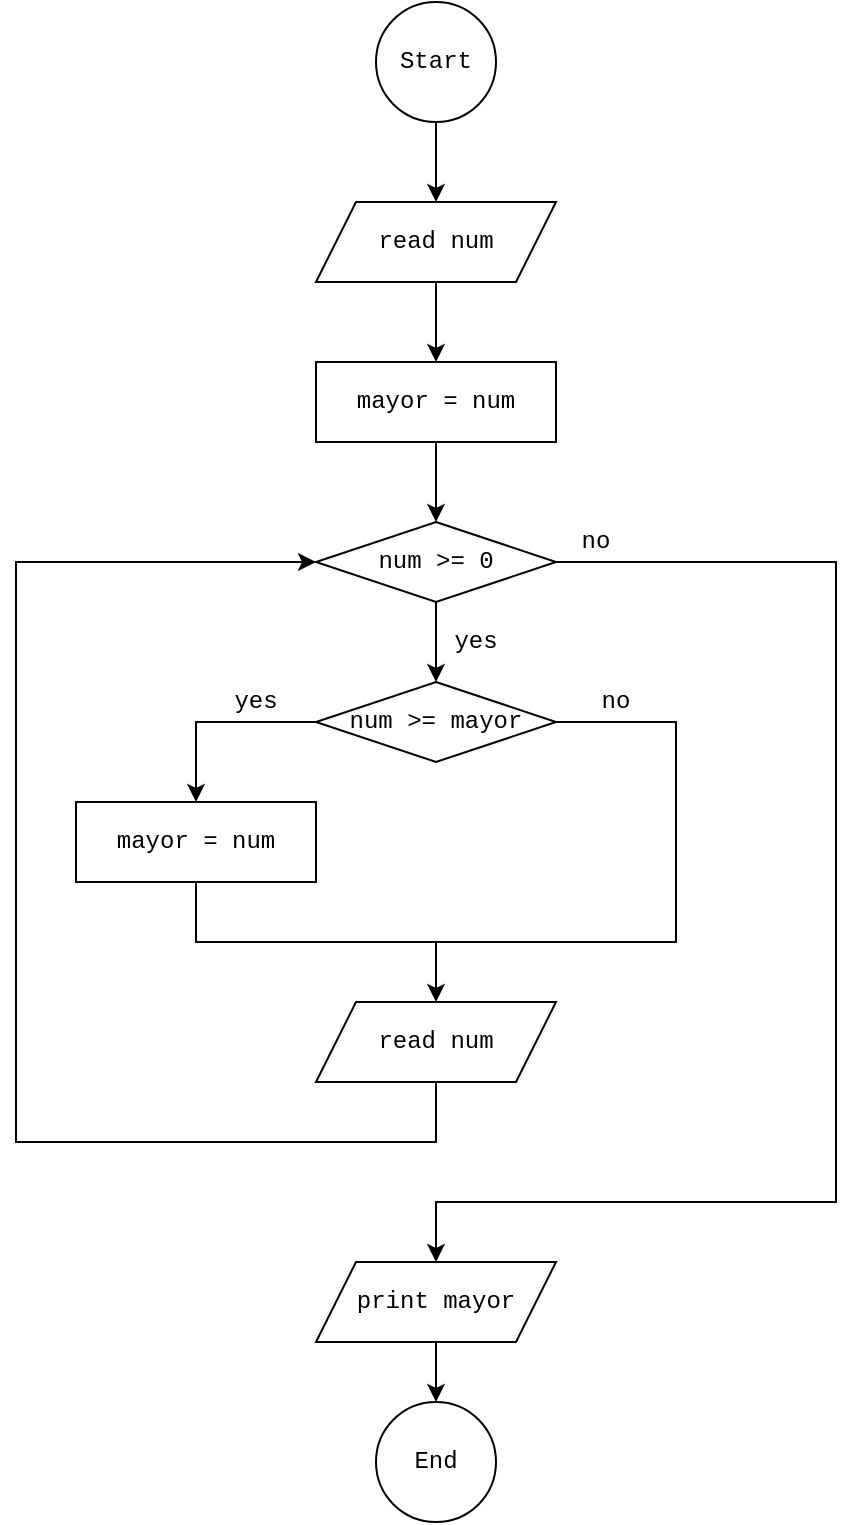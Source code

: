 <mxfile version="17.2.4" type="device"><diagram id="3iBPh0UeM5B4lw9O9ZRp" name="Página-1"><mxGraphModel dx="694" dy="442" grid="1" gridSize="10" guides="1" tooltips="1" connect="1" arrows="1" fold="1" page="1" pageScale="1" pageWidth="827" pageHeight="1169" math="0" shadow="0"><root><mxCell id="0"/><mxCell id="1" parent="0"/><mxCell id="QCJDYo9EbPZSCwsRFX2K-7" style="edgeStyle=orthogonalEdgeStyle;rounded=0;orthogonalLoop=1;jettySize=auto;html=1;exitX=0.5;exitY=1;exitDx=0;exitDy=0;fontFamily=Courier New;" parent="1" source="QCJDYo9EbPZSCwsRFX2K-1" target="QCJDYo9EbPZSCwsRFX2K-4" edge="1"><mxGeometry relative="1" as="geometry"><mxPoint x="400" y="160" as="targetPoint"/></mxGeometry></mxCell><mxCell id="QCJDYo9EbPZSCwsRFX2K-1" value="Start" style="ellipse;whiteSpace=wrap;html=1;aspect=fixed;fontFamily=Courier New;" parent="1" vertex="1"><mxGeometry x="370" y="60" width="60" height="60" as="geometry"/></mxCell><mxCell id="nvZGiXqKE41O6gCBykSV-19" style="edgeStyle=orthogonalEdgeStyle;rounded=0;orthogonalLoop=1;jettySize=auto;html=1;exitX=0.5;exitY=1;exitDx=0;exitDy=0;entryX=0.5;entryY=0;entryDx=0;entryDy=0;endArrow=classic;endFill=1;" edge="1" parent="1" source="QCJDYo9EbPZSCwsRFX2K-4" target="nvZGiXqKE41O6gCBykSV-18"><mxGeometry relative="1" as="geometry"/></mxCell><mxCell id="QCJDYo9EbPZSCwsRFX2K-4" value="read num" style="shape=parallelogram;perimeter=parallelogramPerimeter;whiteSpace=wrap;html=1;fixedSize=1;fontFamily=Courier New;" parent="1" vertex="1"><mxGeometry x="340" y="160" width="120" height="40" as="geometry"/></mxCell><mxCell id="nvZGiXqKE41O6gCBykSV-27" style="edgeStyle=orthogonalEdgeStyle;rounded=0;orthogonalLoop=1;jettySize=auto;html=1;exitX=0.5;exitY=1;exitDx=0;exitDy=0;entryX=0.5;entryY=0;entryDx=0;entryDy=0;endArrow=classic;endFill=1;" edge="1" parent="1" source="dunzjwknVieshdpgVGPI-1" target="nvZGiXqKE41O6gCBykSV-25"><mxGeometry relative="1" as="geometry"/></mxCell><mxCell id="dunzjwknVieshdpgVGPI-1" value="num &amp;gt;= 0" style="rhombus;whiteSpace=wrap;html=1;fontFamily=Courier New;" parent="1" vertex="1"><mxGeometry x="340" y="320" width="120" height="40" as="geometry"/></mxCell><mxCell id="dunzjwknVieshdpgVGPI-5" value="yes" style="text;html=1;strokeColor=none;fillColor=none;align=center;verticalAlign=middle;whiteSpace=wrap;rounded=0;fontFamily=Courier New;" parent="1" vertex="1"><mxGeometry x="400" y="370" width="40" height="20" as="geometry"/></mxCell><mxCell id="nvZGiXqKE41O6gCBykSV-37" style="edgeStyle=orthogonalEdgeStyle;rounded=0;orthogonalLoop=1;jettySize=auto;html=1;exitX=0;exitY=1;exitDx=0;exitDy=0;entryX=0.5;entryY=0;entryDx=0;entryDy=0;endArrow=classic;endFill=1;" edge="1" parent="1" source="dunzjwknVieshdpgVGPI-8" target="nvZGiXqKE41O6gCBykSV-21"><mxGeometry relative="1" as="geometry"><Array as="points"><mxPoint x="600" y="340"/><mxPoint x="600" y="660"/><mxPoint x="400" y="660"/></Array></mxGeometry></mxCell><mxCell id="dunzjwknVieshdpgVGPI-8" value="no" style="text;html=1;strokeColor=none;fillColor=none;align=center;verticalAlign=middle;whiteSpace=wrap;rounded=0;fontFamily=Courier New;" parent="1" vertex="1"><mxGeometry x="460" y="320" width="40" height="20" as="geometry"/></mxCell><mxCell id="dunzjwknVieshdpgVGPI-25" value="End" style="ellipse;whiteSpace=wrap;html=1;aspect=fixed;fontFamily=Courier New;" parent="1" vertex="1"><mxGeometry x="370" y="760" width="60" height="60" as="geometry"/></mxCell><mxCell id="nvZGiXqKE41O6gCBykSV-26" style="edgeStyle=orthogonalEdgeStyle;rounded=0;orthogonalLoop=1;jettySize=auto;html=1;exitX=0.5;exitY=1;exitDx=0;exitDy=0;entryX=0.5;entryY=0;entryDx=0;entryDy=0;endArrow=classic;endFill=1;" edge="1" parent="1" source="nvZGiXqKE41O6gCBykSV-18" target="dunzjwknVieshdpgVGPI-1"><mxGeometry relative="1" as="geometry"/></mxCell><mxCell id="nvZGiXqKE41O6gCBykSV-18" value="mayor = num" style="rounded=0;whiteSpace=wrap;html=1;fontFamily=Courier New;" vertex="1" parent="1"><mxGeometry x="340" y="240" width="120" height="40" as="geometry"/></mxCell><mxCell id="nvZGiXqKE41O6gCBykSV-38" style="edgeStyle=orthogonalEdgeStyle;rounded=0;orthogonalLoop=1;jettySize=auto;html=1;exitX=0.5;exitY=1;exitDx=0;exitDy=0;entryX=0.5;entryY=0;entryDx=0;entryDy=0;endArrow=classic;endFill=1;" edge="1" parent="1" source="nvZGiXqKE41O6gCBykSV-21" target="dunzjwknVieshdpgVGPI-25"><mxGeometry relative="1" as="geometry"/></mxCell><mxCell id="nvZGiXqKE41O6gCBykSV-21" value="print mayor" style="shape=parallelogram;perimeter=parallelogramPerimeter;whiteSpace=wrap;html=1;fixedSize=1;fontFamily=Courier New;" vertex="1" parent="1"><mxGeometry x="340" y="690" width="120" height="40" as="geometry"/></mxCell><mxCell id="nvZGiXqKE41O6gCBykSV-29" style="edgeStyle=orthogonalEdgeStyle;rounded=0;orthogonalLoop=1;jettySize=auto;html=1;exitX=0;exitY=0.5;exitDx=0;exitDy=0;entryX=0.5;entryY=0;entryDx=0;entryDy=0;endArrow=classic;endFill=1;" edge="1" parent="1" source="nvZGiXqKE41O6gCBykSV-25" target="nvZGiXqKE41O6gCBykSV-28"><mxGeometry relative="1" as="geometry"/></mxCell><mxCell id="nvZGiXqKE41O6gCBykSV-33" style="edgeStyle=orthogonalEdgeStyle;rounded=0;orthogonalLoop=1;jettySize=auto;html=1;exitX=1;exitY=0.5;exitDx=0;exitDy=0;endArrow=none;endFill=0;" edge="1" parent="1" source="nvZGiXqKE41O6gCBykSV-25"><mxGeometry relative="1" as="geometry"><mxPoint x="400" y="530" as="targetPoint"/><Array as="points"><mxPoint x="520" y="420"/><mxPoint x="520" y="530"/></Array></mxGeometry></mxCell><mxCell id="nvZGiXqKE41O6gCBykSV-25" value="num &amp;gt;= mayor" style="rhombus;whiteSpace=wrap;html=1;fontFamily=Courier New;" vertex="1" parent="1"><mxGeometry x="340" y="400" width="120" height="40" as="geometry"/></mxCell><mxCell id="nvZGiXqKE41O6gCBykSV-32" style="edgeStyle=orthogonalEdgeStyle;rounded=0;orthogonalLoop=1;jettySize=auto;html=1;exitX=0.5;exitY=1;exitDx=0;exitDy=0;entryX=0.5;entryY=0;entryDx=0;entryDy=0;endArrow=classic;endFill=1;" edge="1" parent="1" source="nvZGiXqKE41O6gCBykSV-28" target="nvZGiXqKE41O6gCBykSV-31"><mxGeometry relative="1" as="geometry"/></mxCell><mxCell id="nvZGiXqKE41O6gCBykSV-28" value="mayor = num" style="rounded=0;whiteSpace=wrap;html=1;fontFamily=Courier New;" vertex="1" parent="1"><mxGeometry x="220" y="460" width="120" height="40" as="geometry"/></mxCell><mxCell id="nvZGiXqKE41O6gCBykSV-30" value="yes" style="text;html=1;strokeColor=none;fillColor=none;align=center;verticalAlign=middle;whiteSpace=wrap;rounded=0;fontFamily=Courier New;" vertex="1" parent="1"><mxGeometry x="290" y="400" width="40" height="20" as="geometry"/></mxCell><mxCell id="nvZGiXqKE41O6gCBykSV-35" style="edgeStyle=orthogonalEdgeStyle;rounded=0;orthogonalLoop=1;jettySize=auto;html=1;exitX=0.5;exitY=1;exitDx=0;exitDy=0;entryX=0;entryY=0.5;entryDx=0;entryDy=0;endArrow=classic;endFill=1;" edge="1" parent="1" source="nvZGiXqKE41O6gCBykSV-31" target="dunzjwknVieshdpgVGPI-1"><mxGeometry relative="1" as="geometry"><Array as="points"><mxPoint x="400" y="630"/><mxPoint x="190" y="630"/><mxPoint x="190" y="340"/></Array></mxGeometry></mxCell><mxCell id="nvZGiXqKE41O6gCBykSV-31" value="read num" style="shape=parallelogram;perimeter=parallelogramPerimeter;whiteSpace=wrap;html=1;fixedSize=1;fontFamily=Courier New;" vertex="1" parent="1"><mxGeometry x="340" y="560" width="120" height="40" as="geometry"/></mxCell><mxCell id="nvZGiXqKE41O6gCBykSV-34" value="no" style="text;html=1;strokeColor=none;fillColor=none;align=center;verticalAlign=middle;whiteSpace=wrap;rounded=0;fontFamily=Courier New;" vertex="1" parent="1"><mxGeometry x="470" y="400" width="40" height="20" as="geometry"/></mxCell></root></mxGraphModel></diagram></mxfile>